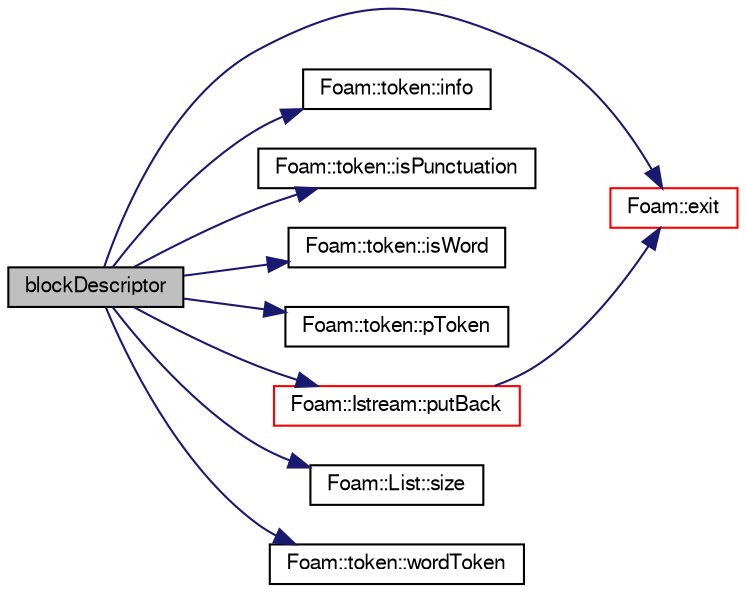 digraph "blockDescriptor"
{
  bgcolor="transparent";
  edge [fontname="FreeSans",fontsize="10",labelfontname="FreeSans",labelfontsize="10"];
  node [fontname="FreeSans",fontsize="10",shape=record];
  rankdir="LR";
  Node49 [label="blockDescriptor",height=0.2,width=0.4,color="black", fillcolor="grey75", style="filled", fontcolor="black"];
  Node49 -> Node50 [color="midnightblue",fontsize="10",style="solid",fontname="FreeSans"];
  Node50 [label="Foam::exit",height=0.2,width=0.4,color="red",URL="$a21124.html#a06ca7250d8e89caf05243ec094843642"];
  Node49 -> Node97 [color="midnightblue",fontsize="10",style="solid",fontname="FreeSans"];
  Node97 [label="Foam::token::info",height=0.2,width=0.4,color="black",URL="$a26306.html#a861a626214ad30bd8e7ab3a8caae9966",tooltip="Return info proxy. "];
  Node49 -> Node98 [color="midnightblue",fontsize="10",style="solid",fontname="FreeSans"];
  Node98 [label="Foam::token::isPunctuation",height=0.2,width=0.4,color="black",URL="$a26306.html#a1f8107fd5ca4b0ebd4bf63cfc8ef6d2f"];
  Node49 -> Node99 [color="midnightblue",fontsize="10",style="solid",fontname="FreeSans"];
  Node99 [label="Foam::token::isWord",height=0.2,width=0.4,color="black",URL="$a26306.html#ace6d5ecd2736d19990a7c12e0fe5a745"];
  Node49 -> Node100 [color="midnightblue",fontsize="10",style="solid",fontname="FreeSans"];
  Node100 [label="Foam::token::pToken",height=0.2,width=0.4,color="black",URL="$a26306.html#a04ff24eec31f5be755eb7fa58de0b8a3"];
  Node49 -> Node101 [color="midnightblue",fontsize="10",style="solid",fontname="FreeSans"];
  Node101 [label="Foam::Istream::putBack",height=0.2,width=0.4,color="red",URL="$a26234.html#af22e503b062298eef54e360dfc06d0b4",tooltip="Put back token. "];
  Node101 -> Node50 [color="midnightblue",fontsize="10",style="solid",fontname="FreeSans"];
  Node49 -> Node102 [color="midnightblue",fontsize="10",style="solid",fontname="FreeSans"];
  Node102 [label="Foam::List::size",height=0.2,width=0.4,color="black",URL="$a25694.html#a8a5f6fa29bd4b500caf186f60245b384",tooltip="Override size to be inconsistent with allocated storage. "];
  Node49 -> Node103 [color="midnightblue",fontsize="10",style="solid",fontname="FreeSans"];
  Node103 [label="Foam::token::wordToken",height=0.2,width=0.4,color="black",URL="$a26306.html#a65967674840943899f4163d527bd83bd"];
}
